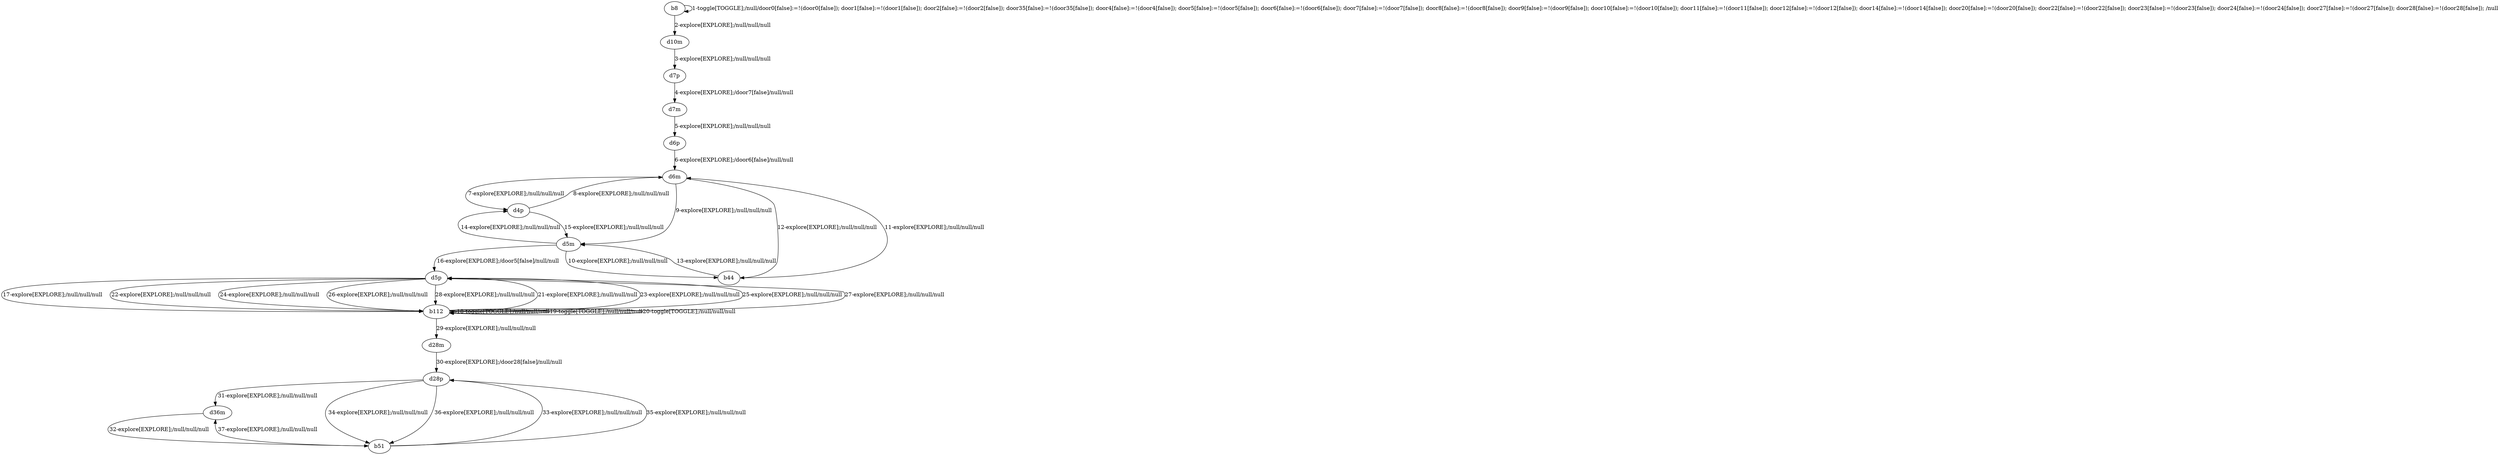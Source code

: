 # Total number of goals covered by this test: 5
# b112 --> d5p
# d28p --> b51
# d36m --> b51
# b51 --> d28p
# b51 --> d36m

digraph g {
"b8" -> "b8" [label = "1-toggle[TOGGLE];/null/door0[false]:=!(door0[false]); door1[false]:=!(door1[false]); door2[false]:=!(door2[false]); door35[false]:=!(door35[false]); door4[false]:=!(door4[false]); door5[false]:=!(door5[false]); door6[false]:=!(door6[false]); door7[false]:=!(door7[false]); door8[false]:=!(door8[false]); door9[false]:=!(door9[false]); door10[false]:=!(door10[false]); door11[false]:=!(door11[false]); door12[false]:=!(door12[false]); door14[false]:=!(door14[false]); door20[false]:=!(door20[false]); door22[false]:=!(door22[false]); door23[false]:=!(door23[false]); door24[false]:=!(door24[false]); door27[false]:=!(door27[false]); door28[false]:=!(door28[false]); /null"];
"b8" -> "d10m" [label = "2-explore[EXPLORE];/null/null/null"];
"d10m" -> "d7p" [label = "3-explore[EXPLORE];/null/null/null"];
"d7p" -> "d7m" [label = "4-explore[EXPLORE];/door7[false]/null/null"];
"d7m" -> "d6p" [label = "5-explore[EXPLORE];/null/null/null"];
"d6p" -> "d6m" [label = "6-explore[EXPLORE];/door6[false]/null/null"];
"d6m" -> "d4p" [label = "7-explore[EXPLORE];/null/null/null"];
"d4p" -> "d6m" [label = "8-explore[EXPLORE];/null/null/null"];
"d6m" -> "d5m" [label = "9-explore[EXPLORE];/null/null/null"];
"d5m" -> "b44" [label = "10-explore[EXPLORE];/null/null/null"];
"b44" -> "d6m" [label = "11-explore[EXPLORE];/null/null/null"];
"d6m" -> "b44" [label = "12-explore[EXPLORE];/null/null/null"];
"b44" -> "d5m" [label = "13-explore[EXPLORE];/null/null/null"];
"d5m" -> "d4p" [label = "14-explore[EXPLORE];/null/null/null"];
"d4p" -> "d5m" [label = "15-explore[EXPLORE];/null/null/null"];
"d5m" -> "d5p" [label = "16-explore[EXPLORE];/door5[false]/null/null"];
"d5p" -> "b112" [label = "17-explore[EXPLORE];/null/null/null"];
"b112" -> "b112" [label = "18-toggle[TOGGLE];/null/null/null"];
"b112" -> "b112" [label = "19-toggle[TOGGLE];/null/null/null"];
"b112" -> "b112" [label = "20-toggle[TOGGLE];/null/null/null"];
"b112" -> "d5p" [label = "21-explore[EXPLORE];/null/null/null"];
"d5p" -> "b112" [label = "22-explore[EXPLORE];/null/null/null"];
"b112" -> "d5p" [label = "23-explore[EXPLORE];/null/null/null"];
"d5p" -> "b112" [label = "24-explore[EXPLORE];/null/null/null"];
"b112" -> "d5p" [label = "25-explore[EXPLORE];/null/null/null"];
"d5p" -> "b112" [label = "26-explore[EXPLORE];/null/null/null"];
"b112" -> "d5p" [label = "27-explore[EXPLORE];/null/null/null"];
"d5p" -> "b112" [label = "28-explore[EXPLORE];/null/null/null"];
"b112" -> "d28m" [label = "29-explore[EXPLORE];/null/null/null"];
"d28m" -> "d28p" [label = "30-explore[EXPLORE];/door28[false]/null/null"];
"d28p" -> "d36m" [label = "31-explore[EXPLORE];/null/null/null"];
"d36m" -> "b51" [label = "32-explore[EXPLORE];/null/null/null"];
"b51" -> "d28p" [label = "33-explore[EXPLORE];/null/null/null"];
"d28p" -> "b51" [label = "34-explore[EXPLORE];/null/null/null"];
"b51" -> "d28p" [label = "35-explore[EXPLORE];/null/null/null"];
"d28p" -> "b51" [label = "36-explore[EXPLORE];/null/null/null"];
"b51" -> "d36m" [label = "37-explore[EXPLORE];/null/null/null"];
}